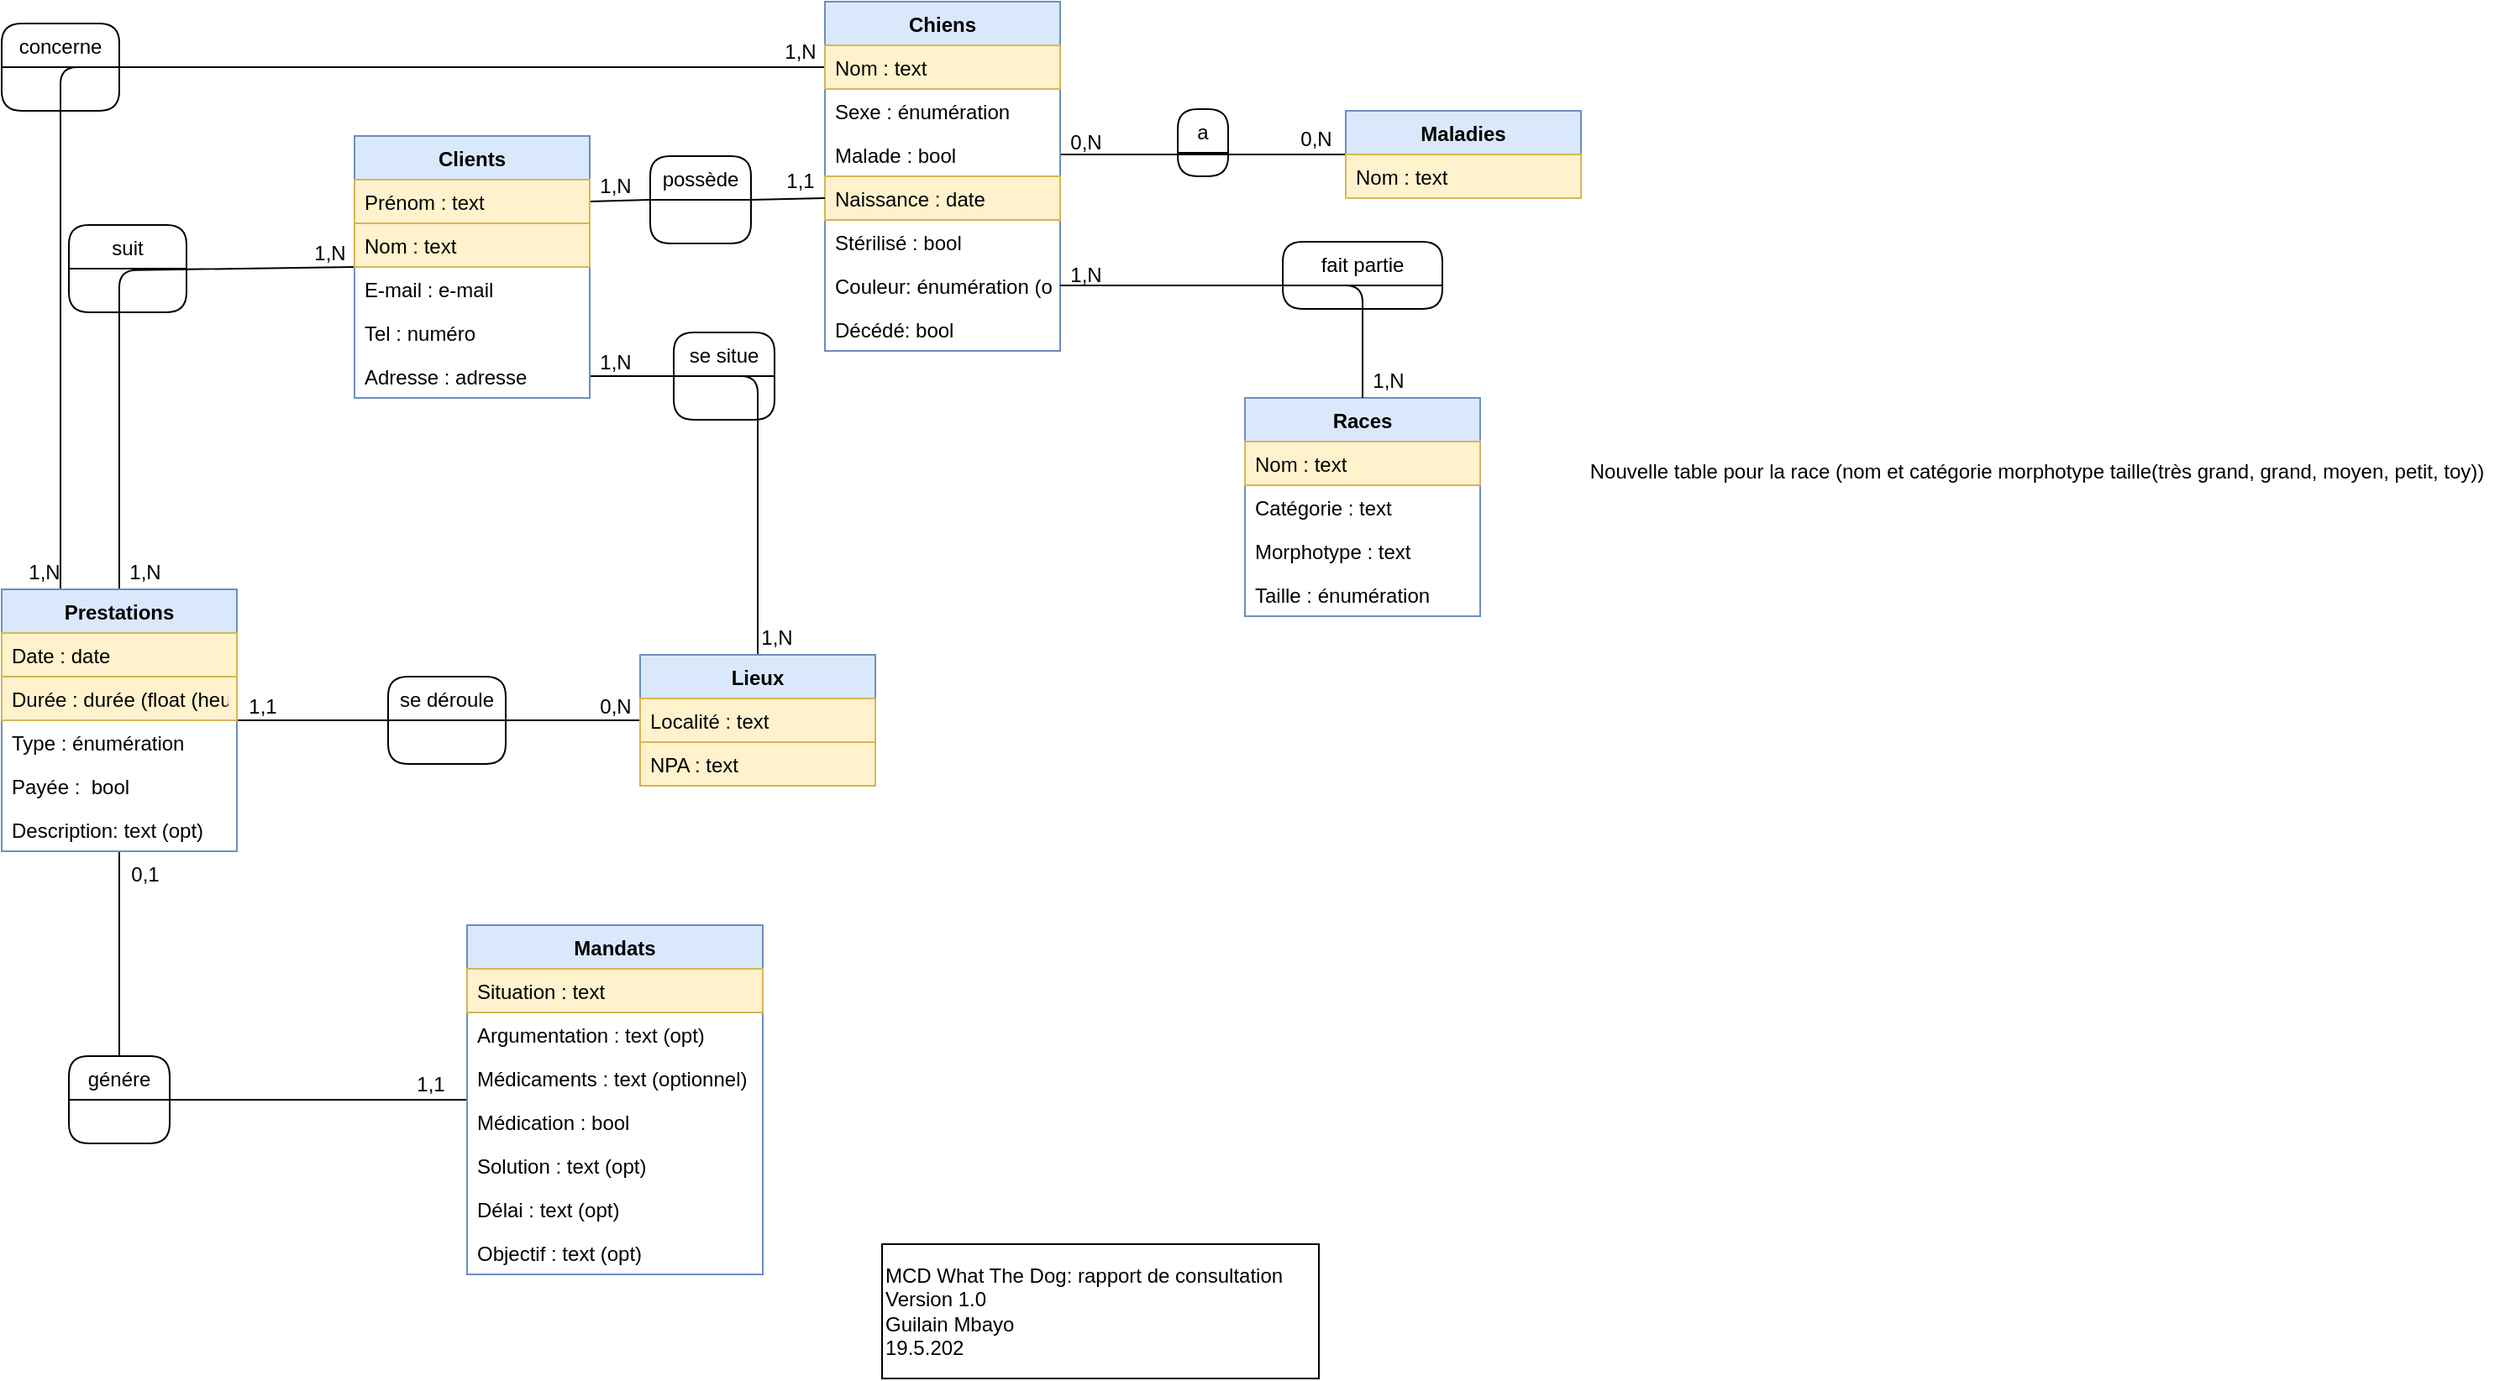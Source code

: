 <mxfile version="13.1.1" type="device"><diagram id="NXXJnl1J6lIFUXcd0n3P" name="Page-1"><mxGraphModel dx="1108" dy="1603" grid="1" gridSize="10" guides="1" tooltips="1" connect="1" arrows="1" fold="1" page="1" pageScale="1" pageWidth="827" pageHeight="1169" math="0" shadow="0"><root><mxCell id="0"/><mxCell id="1" parent="0"/><mxCell id="HFK7hgi59TDewBRpG3BE-43" value="" style="endArrow=none;endFill=0;endSize=12;html=1;exitX=0.5;exitY=0;exitDx=0;exitDy=0;entryX=0;entryY=0.5;entryDx=0;entryDy=0;" parent="1" source="HFK7hgi59TDewBRpG3BE-9" target="HFK7hgi59TDewBRpG3BE-1" edge="1"><mxGeometry width="160" relative="1" as="geometry"><mxPoint x="40" y="160" as="sourcePoint"/><mxPoint x="200" y="160" as="targetPoint"/><Array as="points"><mxPoint x="100" y="100"/></Array></mxGeometry></mxCell><mxCell id="HFK7hgi59TDewBRpG3BE-45" value="" style="endArrow=none;endFill=0;endSize=12;html=1;exitX=1;exitY=0.5;exitDx=0;exitDy=0;entryX=0;entryY=0.5;entryDx=0;entryDy=0;" parent="1" source="HFK7hgi59TDewBRpG3BE-9" target="HFK7hgi59TDewBRpG3BE-13" edge="1"><mxGeometry width="160" relative="1" as="geometry"><mxPoint x="140" y="330" as="sourcePoint"/><mxPoint x="280" y="330" as="targetPoint"/><Array as="points"/></mxGeometry></mxCell><mxCell id="HFK7hgi59TDewBRpG3BE-46" value="" style="endArrow=none;endFill=0;endSize=12;html=1;exitX=0.5;exitY=1;exitDx=0;exitDy=0;entryX=0;entryY=0.5;entryDx=0;entryDy=0;" parent="1" source="HFK7hgi59TDewBRpG3BE-9" target="HFK7hgi59TDewBRpG3BE-17" edge="1"><mxGeometry width="160" relative="1" as="geometry"><mxPoint x="50" y="350" as="sourcePoint"/><mxPoint x="130" y="480" as="targetPoint"/><Array as="points"><mxPoint x="100" y="594"/></Array></mxGeometry></mxCell><mxCell id="HFK7hgi59TDewBRpG3BE-48" value="1,1" style="text;html=1;align=center;verticalAlign=middle;resizable=0;points=[];autosize=1;" parent="1" vertex="1"><mxGeometry x="270" y="575" width="30" height="20" as="geometry"/></mxCell><mxCell id="HFK7hgi59TDewBRpG3BE-49" value="0,1" style="text;html=1;align=center;verticalAlign=middle;resizable=0;points=[];autosize=1;" parent="1" vertex="1"><mxGeometry x="100" y="450" width="30" height="20" as="geometry"/></mxCell><mxCell id="HFK7hgi59TDewBRpG3BE-50" value="1,1" style="text;html=1;align=center;verticalAlign=middle;resizable=0;points=[];autosize=1;" parent="1" vertex="1"><mxGeometry x="170" y="350" width="30" height="20" as="geometry"/></mxCell><mxCell id="HFK7hgi59TDewBRpG3BE-51" value="0,N" style="text;html=1;align=center;verticalAlign=middle;resizable=0;points=[];autosize=1;" parent="1" vertex="1"><mxGeometry x="380" y="350" width="30" height="20" as="geometry"/></mxCell><mxCell id="HFK7hgi59TDewBRpG3BE-52" value="1,N" style="text;html=1;align=center;verticalAlign=middle;resizable=0;points=[];autosize=1;" parent="1" vertex="1"><mxGeometry x="100" y="270" width="30" height="20" as="geometry"/></mxCell><mxCell id="HFK7hgi59TDewBRpG3BE-53" value="1,N" style="text;html=1;align=center;verticalAlign=middle;resizable=0;points=[];autosize=1;" parent="1" vertex="1"><mxGeometry x="210" y="80" width="30" height="20" as="geometry"/></mxCell><mxCell id="HFK7hgi59TDewBRpG3BE-54" value="1,N" style="text;html=1;align=center;verticalAlign=middle;resizable=0;points=[];autosize=1;" parent="1" vertex="1"><mxGeometry x="380" y="40" width="30" height="20" as="geometry"/></mxCell><mxCell id="HFK7hgi59TDewBRpG3BE-66" value="" style="endArrow=none;endFill=0;endSize=12;html=1;entryX=0;entryY=0.5;entryDx=0;entryDy=0;exitX=1;exitY=0.25;exitDx=0;exitDy=0;" parent="1" source="HFK7hgi59TDewBRpG3BE-1" target="HFK7hgi59TDewBRpG3BE-65" edge="1"><mxGeometry width="160" relative="1" as="geometry"><mxPoint x="430" y="10" as="sourcePoint"/><mxPoint x="520" y="95" as="targetPoint"/><Array as="points"/></mxGeometry></mxCell><mxCell id="HFK7hgi59TDewBRpG3BE-67" value="suit" style="swimlane;fontStyle=0;childLayout=stackLayout;horizontal=1;startSize=26;horizontalStack=0;resizeParent=1;resizeParentMax=0;resizeLast=0;collapsible=1;marginBottom=0;rounded=1;" parent="1" vertex="1"><mxGeometry x="70" y="73" width="70" height="52" as="geometry"/></mxCell><mxCell id="HFK7hgi59TDewBRpG3BE-68" value="MCD What The Dog: rapport de consultation&lt;br&gt;Version 1.0&lt;br&gt;Guilain Mbayo&lt;br&gt;19.5.202" style="html=1;rounded=0;align=left;" parent="1" vertex="1"><mxGeometry x="554" y="680" width="260" height="80" as="geometry"/></mxCell><mxCell id="HFK7hgi59TDewBRpG3BE-76" value="" style="endArrow=none;endFill=0;endSize=12;html=1;exitX=1;exitY=0.5;exitDx=0;exitDy=0;entryX=0;entryY=0.5;entryDx=0;entryDy=0;" parent="1" target="HFK7hgi59TDewBRpG3BE-69" edge="1"><mxGeometry width="160" relative="1" as="geometry"><mxPoint x="660" y="31.0" as="sourcePoint"/><mxPoint x="736" y="70" as="targetPoint"/><Array as="points"/></mxGeometry></mxCell><mxCell id="HFK7hgi59TDewBRpG3BE-77" value="0,N" style="text;html=1;align=center;verticalAlign=middle;resizable=0;points=[];autosize=1;" parent="1" vertex="1"><mxGeometry x="660" y="14" width="30" height="20" as="geometry"/></mxCell><mxCell id="HFK7hgi59TDewBRpG3BE-78" value="0,N" style="text;html=1;align=center;verticalAlign=middle;resizable=0;points=[];autosize=1;" parent="1" vertex="1"><mxGeometry x="797" y="12" width="30" height="20" as="geometry"/></mxCell><mxCell id="HFK7hgi59TDewBRpG3BE-87" value="Nouvelle table pour la race (nom et catégorie morphotype taille(très grand, grand, moyen, petit, toy))" style="text;html=1;align=center;verticalAlign=middle;resizable=0;points=[];autosize=1;" parent="1" vertex="1"><mxGeometry x="966" y="210" width="550" height="20" as="geometry"/></mxCell><mxCell id="HFK7hgi59TDewBRpG3BE-92" value="" style="endArrow=none;endFill=0;endSize=12;html=1;exitX=1;exitY=0.5;exitDx=0;exitDy=0;entryX=0.5;entryY=0;entryDx=0;entryDy=0;" parent="1" source="HFK7hgi59TDewBRpG3BE-80" target="HFK7hgi59TDewBRpG3BE-13" edge="1"><mxGeometry width="160" relative="1" as="geometry"><mxPoint x="410" y="230" as="sourcePoint"/><mxPoint x="550" y="126" as="targetPoint"/><Array as="points"><mxPoint x="480" y="163"/></Array></mxGeometry></mxCell><mxCell id="HFK7hgi59TDewBRpG3BE-93" value="se situe" style="swimlane;fontStyle=0;childLayout=stackLayout;horizontal=1;startSize=26;horizontalStack=0;resizeParent=1;resizeParentMax=0;resizeLast=0;collapsible=1;marginBottom=0;rounded=1;" parent="1" vertex="1"><mxGeometry x="430" y="137" width="60" height="52" as="geometry"/></mxCell><mxCell id="HFK7hgi59TDewBRpG3BE-94" value="" style="endArrow=none;endFill=0;endSize=12;html=1;exitX=0.25;exitY=0;exitDx=0;exitDy=0;entryX=0;entryY=0.5;entryDx=0;entryDy=0;" parent="1" source="HFK7hgi59TDewBRpG3BE-9" target="HFK7hgi59TDewBRpG3BE-6" edge="1"><mxGeometry width="160" relative="1" as="geometry"><mxPoint x="45" y="142" as="sourcePoint"/><mxPoint x="185" y="38" as="targetPoint"/><Array as="points"><mxPoint x="65" y="-21"/></Array></mxGeometry></mxCell><mxCell id="HFK7hgi59TDewBRpG3BE-96" value="1,N" style="text;html=1;align=center;verticalAlign=middle;resizable=0;points=[];autosize=1;" parent="1" vertex="1"><mxGeometry x="40" y="270" width="30" height="20" as="geometry"/></mxCell><mxCell id="HFK7hgi59TDewBRpG3BE-97" value="1,N" style="text;html=1;align=center;verticalAlign=middle;resizable=0;points=[];autosize=1;" parent="1" vertex="1"><mxGeometry x="490" y="-40" width="30" height="20" as="geometry"/></mxCell><mxCell id="HFK7hgi59TDewBRpG3BE-17" value="Mandats" style="swimlane;fontStyle=1;childLayout=stackLayout;horizontal=1;startSize=26;horizontalStack=0;resizeParent=1;resizeParentMax=0;resizeLast=0;collapsible=1;marginBottom=0;fillColor=#dae8fc;strokeColor=#6c8ebf;" parent="1" vertex="1"><mxGeometry x="307" y="490" width="176" height="208" as="geometry"/></mxCell><mxCell id="HFK7hgi59TDewBRpG3BE-18" value="Situation : text" style="text;strokeColor=#d6b656;fillColor=#fff2cc;align=left;verticalAlign=top;spacingLeft=4;spacingRight=4;overflow=hidden;rotatable=0;points=[[0,0.5],[1,0.5]];portConstraint=eastwest;" parent="HFK7hgi59TDewBRpG3BE-17" vertex="1"><mxGeometry y="26" width="176" height="26" as="geometry"/></mxCell><mxCell id="HFK7hgi59TDewBRpG3BE-41" value="Argumentation : text (opt)" style="text;align=left;verticalAlign=top;spacingLeft=4;spacingRight=4;overflow=hidden;rotatable=0;points=[[0,0.5],[1,0.5]];portConstraint=eastwest;" parent="HFK7hgi59TDewBRpG3BE-17" vertex="1"><mxGeometry y="52" width="176" height="26" as="geometry"/></mxCell><mxCell id="HFK7hgi59TDewBRpG3BE-40" value="Médicaments : text (optionnel)" style="text;align=left;verticalAlign=top;spacingLeft=4;spacingRight=4;overflow=hidden;rotatable=0;points=[[0,0.5],[1,0.5]];portConstraint=eastwest;" parent="HFK7hgi59TDewBRpG3BE-17" vertex="1"><mxGeometry y="78" width="176" height="26" as="geometry"/></mxCell><mxCell id="HFK7hgi59TDewBRpG3BE-39" value="Médication : bool" style="text;align=left;verticalAlign=top;spacingLeft=4;spacingRight=4;overflow=hidden;rotatable=0;points=[[0,0.5],[1,0.5]];portConstraint=eastwest;" parent="HFK7hgi59TDewBRpG3BE-17" vertex="1"><mxGeometry y="104" width="176" height="26" as="geometry"/></mxCell><mxCell id="HFK7hgi59TDewBRpG3BE-38" value="Solution : text (opt)" style="text;align=left;verticalAlign=top;spacingLeft=4;spacingRight=4;overflow=hidden;rotatable=0;points=[[0,0.5],[1,0.5]];portConstraint=eastwest;" parent="HFK7hgi59TDewBRpG3BE-17" vertex="1"><mxGeometry y="130" width="176" height="26" as="geometry"/></mxCell><mxCell id="HFK7hgi59TDewBRpG3BE-20" value="Délai : text (opt)" style="text;align=left;verticalAlign=top;spacingLeft=4;spacingRight=4;overflow=hidden;rotatable=0;points=[[0,0.5],[1,0.5]];portConstraint=eastwest;" parent="HFK7hgi59TDewBRpG3BE-17" vertex="1"><mxGeometry y="156" width="176" height="26" as="geometry"/></mxCell><mxCell id="HFK7hgi59TDewBRpG3BE-19" value="Objectif : text (opt)" style="text;align=left;verticalAlign=top;spacingLeft=4;spacingRight=4;overflow=hidden;rotatable=0;points=[[0,0.5],[1,0.5]];portConstraint=eastwest;" parent="HFK7hgi59TDewBRpG3BE-17" vertex="1"><mxGeometry y="182" width="176" height="26" as="geometry"/></mxCell><mxCell id="HFK7hgi59TDewBRpG3BE-60" value="génére" style="swimlane;fontStyle=0;childLayout=stackLayout;horizontal=1;startSize=26;horizontalStack=0;resizeParent=1;resizeParentMax=0;resizeLast=0;collapsible=1;marginBottom=0;rounded=1;" parent="1" vertex="1"><mxGeometry x="70" y="568" width="60" height="52" as="geometry"/></mxCell><mxCell id="HFK7hgi59TDewBRpG3BE-9" value="Prestations" style="swimlane;fontStyle=1;childLayout=stackLayout;horizontal=1;startSize=26;horizontalStack=0;resizeParent=1;resizeParentMax=0;resizeLast=0;collapsible=1;marginBottom=0;fillColor=#dae8fc;strokeColor=#6c8ebf;" parent="1" vertex="1"><mxGeometry x="30" y="290" width="140" height="156" as="geometry"/></mxCell><mxCell id="HFK7hgi59TDewBRpG3BE-10" value="Date : date" style="text;strokeColor=#d6b656;fillColor=#fff2cc;align=left;verticalAlign=top;spacingLeft=4;spacingRight=4;overflow=hidden;rotatable=0;points=[[0,0.5],[1,0.5]];portConstraint=eastwest;" parent="HFK7hgi59TDewBRpG3BE-9" vertex="1"><mxGeometry y="26" width="140" height="26" as="geometry"/></mxCell><mxCell id="HFK7hgi59TDewBRpG3BE-11" value="Durée : durée (float (heures))" style="text;strokeColor=#d6b656;fillColor=#fff2cc;align=left;verticalAlign=top;spacingLeft=4;spacingRight=4;overflow=hidden;rotatable=0;points=[[0,0.5],[1,0.5]];portConstraint=eastwest;" parent="HFK7hgi59TDewBRpG3BE-9" vertex="1"><mxGeometry y="52" width="140" height="26" as="geometry"/></mxCell><mxCell id="HFK7hgi59TDewBRpG3BE-81" value="Type : énumération" style="text;align=left;verticalAlign=top;spacingLeft=4;spacingRight=4;overflow=hidden;rotatable=0;points=[[0,0.5],[1,0.5]];portConstraint=eastwest;" parent="HFK7hgi59TDewBRpG3BE-9" vertex="1"><mxGeometry y="78" width="140" height="26" as="geometry"/></mxCell><mxCell id="HFK7hgi59TDewBRpG3BE-82" value="Payée :  bool" style="text;align=left;verticalAlign=top;spacingLeft=4;spacingRight=4;overflow=hidden;rotatable=0;points=[[0,0.5],[1,0.5]];portConstraint=eastwest;" parent="HFK7hgi59TDewBRpG3BE-9" vertex="1"><mxGeometry y="104" width="140" height="26" as="geometry"/></mxCell><mxCell id="HFK7hgi59TDewBRpG3BE-86" value="Description: text (opt)" style="text;align=left;verticalAlign=top;spacingLeft=4;spacingRight=4;overflow=hidden;rotatable=0;points=[[0,0.5],[1,0.5]];portConstraint=eastwest;" parent="HFK7hgi59TDewBRpG3BE-9" vertex="1"><mxGeometry y="130" width="140" height="26" as="geometry"/></mxCell><mxCell id="HFK7hgi59TDewBRpG3BE-13" value="Lieux" style="swimlane;fontStyle=1;childLayout=stackLayout;horizontal=1;startSize=26;horizontalStack=0;resizeParent=1;resizeParentMax=0;resizeLast=0;collapsible=1;marginBottom=0;fillColor=#dae8fc;strokeColor=#6c8ebf;" parent="1" vertex="1"><mxGeometry x="410" y="329" width="140" height="78" as="geometry"/></mxCell><mxCell id="HFK7hgi59TDewBRpG3BE-14" value="Localité : text" style="text;strokeColor=#d6b656;fillColor=#fff2cc;align=left;verticalAlign=top;spacingLeft=4;spacingRight=4;overflow=hidden;rotatable=0;points=[[0,0.5],[1,0.5]];portConstraint=eastwest;" parent="HFK7hgi59TDewBRpG3BE-13" vertex="1"><mxGeometry y="26" width="140" height="26" as="geometry"/></mxCell><mxCell id="HFK7hgi59TDewBRpG3BE-91" value="NPA : text" style="text;strokeColor=#d6b656;fillColor=#fff2cc;align=left;verticalAlign=top;spacingLeft=4;spacingRight=4;overflow=hidden;rotatable=0;points=[[0,0.5],[1,0.5]];portConstraint=eastwest;" parent="HFK7hgi59TDewBRpG3BE-13" vertex="1"><mxGeometry y="52" width="140" height="26" as="geometry"/></mxCell><mxCell id="HFK7hgi59TDewBRpG3BE-64" value="se déroule" style="swimlane;fontStyle=0;childLayout=stackLayout;horizontal=1;startSize=26;horizontalStack=0;resizeParent=1;resizeParentMax=0;resizeLast=0;collapsible=1;marginBottom=0;rounded=1;" parent="1" vertex="1"><mxGeometry x="260" y="342" width="70" height="52" as="geometry"/></mxCell><mxCell id="HFK7hgi59TDewBRpG3BE-1" value="Clients" style="swimlane;fontStyle=1;childLayout=stackLayout;horizontal=1;startSize=26;horizontalStack=0;resizeParent=1;resizeParentMax=0;resizeLast=0;collapsible=1;marginBottom=0;fillColor=#dae8fc;strokeColor=#6c8ebf;" parent="1" vertex="1"><mxGeometry x="240" y="20" width="140" height="156" as="geometry"/></mxCell><mxCell id="HFK7hgi59TDewBRpG3BE-2" value="Prénom : text" style="text;align=left;verticalAlign=top;spacingLeft=4;spacingRight=4;overflow=hidden;rotatable=0;points=[[0,0.5],[1,0.5]];portConstraint=eastwest;fillColor=#fff2cc;strokeColor=#d6b656;" parent="HFK7hgi59TDewBRpG3BE-1" vertex="1"><mxGeometry y="26" width="140" height="26" as="geometry"/></mxCell><mxCell id="HFK7hgi59TDewBRpG3BE-3" value="Nom : text" style="text;align=left;verticalAlign=top;spacingLeft=4;spacingRight=4;overflow=hidden;rotatable=0;points=[[0,0.5],[1,0.5]];portConstraint=eastwest;fillColor=#fff2cc;strokeColor=#d6b656;" parent="HFK7hgi59TDewBRpG3BE-1" vertex="1"><mxGeometry y="52" width="140" height="26" as="geometry"/></mxCell><mxCell id="HFK7hgi59TDewBRpG3BE-4" value="E-mail : e-mail" style="text;strokeColor=none;fillColor=none;align=left;verticalAlign=top;spacingLeft=4;spacingRight=4;overflow=hidden;rotatable=0;points=[[0,0.5],[1,0.5]];portConstraint=eastwest;" parent="HFK7hgi59TDewBRpG3BE-1" vertex="1"><mxGeometry y="78" width="140" height="26" as="geometry"/></mxCell><mxCell id="HFK7hgi59TDewBRpG3BE-21" value="Tel : numéro" style="text;strokeColor=none;fillColor=none;align=left;verticalAlign=top;spacingLeft=4;spacingRight=4;overflow=hidden;rotatable=0;points=[[0,0.5],[1,0.5]];portConstraint=eastwest;" parent="HFK7hgi59TDewBRpG3BE-1" vertex="1"><mxGeometry y="104" width="140" height="26" as="geometry"/></mxCell><mxCell id="HFK7hgi59TDewBRpG3BE-80" value="Adresse : adresse" style="text;strokeColor=none;fillColor=none;align=left;verticalAlign=top;spacingLeft=4;spacingRight=4;overflow=hidden;rotatable=0;points=[[0,0.5],[1,0.5]];portConstraint=eastwest;" parent="HFK7hgi59TDewBRpG3BE-1" vertex="1"><mxGeometry y="130" width="140" height="26" as="geometry"/></mxCell><mxCell id="HFK7hgi59TDewBRpG3BE-65" value="possède" style="swimlane;fontStyle=0;childLayout=stackLayout;horizontal=1;startSize=26;horizontalStack=0;resizeParent=1;resizeParentMax=0;resizeLast=0;collapsible=1;marginBottom=0;rounded=1;" parent="1" vertex="1"><mxGeometry x="416" y="32" width="60" height="52" as="geometry"/></mxCell><mxCell id="HFK7hgi59TDewBRpG3BE-5" value="Chiens" style="swimlane;fontStyle=1;childLayout=stackLayout;horizontal=1;startSize=26;horizontalStack=0;resizeParent=1;resizeParentMax=0;resizeLast=0;collapsible=1;marginBottom=0;fillColor=#dae8fc;strokeColor=#6c8ebf;" parent="1" vertex="1"><mxGeometry x="520" y="-60" width="140" height="208" as="geometry"/></mxCell><mxCell id="HFK7hgi59TDewBRpG3BE-6" value="Nom : text" style="text;strokeColor=#d6b656;fillColor=#fff2cc;align=left;verticalAlign=top;spacingLeft=4;spacingRight=4;overflow=hidden;rotatable=0;points=[[0,0.5],[1,0.5]];portConstraint=eastwest;" parent="HFK7hgi59TDewBRpG3BE-5" vertex="1"><mxGeometry y="26" width="140" height="26" as="geometry"/></mxCell><mxCell id="HFK7hgi59TDewBRpG3BE-8" value="Sexe : énumération" style="text;strokeColor=none;fillColor=none;align=left;verticalAlign=top;spacingLeft=4;spacingRight=4;overflow=hidden;rotatable=0;points=[[0,0.5],[1,0.5]];portConstraint=eastwest;" parent="HFK7hgi59TDewBRpG3BE-5" vertex="1"><mxGeometry y="52" width="140" height="26" as="geometry"/></mxCell><mxCell id="HFK7hgi59TDewBRpG3BE-22" value="Malade : bool" style="text;strokeColor=none;fillColor=none;align=left;verticalAlign=top;spacingLeft=4;spacingRight=4;overflow=hidden;rotatable=0;points=[[0,0.5],[1,0.5]];portConstraint=eastwest;" parent="HFK7hgi59TDewBRpG3BE-5" vertex="1"><mxGeometry y="78" width="140" height="26" as="geometry"/></mxCell><mxCell id="HFK7hgi59TDewBRpG3BE-28" value="Naissance : date" style="text;strokeColor=#d6b656;fillColor=#fff2cc;align=left;verticalAlign=top;spacingLeft=4;spacingRight=4;overflow=hidden;rotatable=0;points=[[0,0.5],[1,0.5]];portConstraint=eastwest;" parent="HFK7hgi59TDewBRpG3BE-5" vertex="1"><mxGeometry y="104" width="140" height="26" as="geometry"/></mxCell><mxCell id="HFK7hgi59TDewBRpG3BE-29" value="Stérilisé : bool" style="text;strokeColor=none;fillColor=none;align=left;verticalAlign=top;spacingLeft=4;spacingRight=4;overflow=hidden;rotatable=0;points=[[0,0.5],[1,0.5]];portConstraint=eastwest;" parent="HFK7hgi59TDewBRpG3BE-5" vertex="1"><mxGeometry y="130" width="140" height="26" as="geometry"/></mxCell><mxCell id="HFK7hgi59TDewBRpG3BE-88" value="Couleur: énumération (opt)" style="text;strokeColor=none;fillColor=none;align=left;verticalAlign=top;spacingLeft=4;spacingRight=4;overflow=hidden;rotatable=0;points=[[0,0.5],[1,0.5]];portConstraint=eastwest;" parent="HFK7hgi59TDewBRpG3BE-5" vertex="1"><mxGeometry y="156" width="140" height="26" as="geometry"/></mxCell><mxCell id="HFK7hgi59TDewBRpG3BE-90" value="Décédé: bool " style="text;strokeColor=none;fillColor=none;align=left;verticalAlign=top;spacingLeft=4;spacingRight=4;overflow=hidden;rotatable=0;points=[[0,0.5],[1,0.5]];portConstraint=eastwest;" parent="HFK7hgi59TDewBRpG3BE-5" vertex="1"><mxGeometry y="182" width="140" height="26" as="geometry"/></mxCell><mxCell id="HFK7hgi59TDewBRpG3BE-55" value="1,1" style="text;html=1;align=center;verticalAlign=middle;resizable=0;points=[];autosize=1;" parent="1" vertex="1"><mxGeometry x="490" y="37" width="30" height="20" as="geometry"/></mxCell><mxCell id="HFK7hgi59TDewBRpG3BE-98" value="" style="endArrow=none;endFill=0;endSize=12;html=1;exitX=1;exitY=0.5;exitDx=0;exitDy=0;entryX=0;entryY=0.5;entryDx=0;entryDy=0;" parent="1" source="HFK7hgi59TDewBRpG3BE-65" target="HFK7hgi59TDewBRpG3BE-28" edge="1"><mxGeometry width="160" relative="1" as="geometry"><mxPoint x="476" y="58.0" as="sourcePoint"/><mxPoint x="500" y="90" as="targetPoint"/><Array as="points"/></mxGeometry></mxCell><mxCell id="HFK7hgi59TDewBRpG3BE-95" value="concerne" style="swimlane;fontStyle=0;childLayout=stackLayout;horizontal=1;startSize=26;horizontalStack=0;resizeParent=1;resizeParentMax=0;resizeLast=0;collapsible=1;marginBottom=0;rounded=1;" parent="1" vertex="1"><mxGeometry x="30" y="-47" width="70" height="52" as="geometry"/></mxCell><mxCell id="HFK7hgi59TDewBRpG3BE-69" value="Maladies" style="swimlane;fontStyle=1;childLayout=stackLayout;horizontal=1;startSize=26;horizontalStack=0;resizeParent=1;resizeParentMax=0;resizeLast=0;collapsible=1;marginBottom=0;fillColor=#dae8fc;strokeColor=#6c8ebf;" parent="1" vertex="1"><mxGeometry x="830" y="5" width="140" height="52" as="geometry"/></mxCell><mxCell id="HFK7hgi59TDewBRpG3BE-70" value="Nom : text" style="text;strokeColor=#d6b656;fillColor=#fff2cc;align=left;verticalAlign=top;spacingLeft=4;spacingRight=4;overflow=hidden;rotatable=0;points=[[0,0.5],[1,0.5]];portConstraint=eastwest;" parent="HFK7hgi59TDewBRpG3BE-69" vertex="1"><mxGeometry y="26" width="140" height="26" as="geometry"/></mxCell><mxCell id="HFK7hgi59TDewBRpG3BE-79" value="a" style="swimlane;fontStyle=0;childLayout=stackLayout;horizontal=1;startSize=26;horizontalStack=0;resizeParent=1;resizeParentMax=0;resizeLast=0;collapsible=1;marginBottom=0;rounded=1;" parent="1" vertex="1"><mxGeometry x="730" y="4" width="30" height="40" as="geometry"/></mxCell><mxCell id="HFK7hgi59TDewBRpG3BE-103" value="Races" style="swimlane;fontStyle=1;childLayout=stackLayout;horizontal=1;startSize=26;horizontalStack=0;resizeParent=1;resizeParentMax=0;resizeLast=0;collapsible=1;marginBottom=0;fillColor=#dae8fc;strokeColor=#6c8ebf;" parent="1" vertex="1"><mxGeometry x="770" y="176" width="140" height="130" as="geometry"/></mxCell><mxCell id="HFK7hgi59TDewBRpG3BE-104" value="Nom : text" style="text;strokeColor=#d6b656;fillColor=#fff2cc;align=left;verticalAlign=top;spacingLeft=4;spacingRight=4;overflow=hidden;rotatable=0;points=[[0,0.5],[1,0.5]];portConstraint=eastwest;" parent="HFK7hgi59TDewBRpG3BE-103" vertex="1"><mxGeometry y="26" width="140" height="26" as="geometry"/></mxCell><mxCell id="HFK7hgi59TDewBRpG3BE-105" value="Catégorie : text" style="text;align=left;verticalAlign=top;spacingLeft=4;spacingRight=4;overflow=hidden;rotatable=0;points=[[0,0.5],[1,0.5]];portConstraint=eastwest;" parent="HFK7hgi59TDewBRpG3BE-103" vertex="1"><mxGeometry y="52" width="140" height="26" as="geometry"/></mxCell><mxCell id="HFK7hgi59TDewBRpG3BE-106" value="Morphotype : text" style="text;align=left;verticalAlign=top;spacingLeft=4;spacingRight=4;overflow=hidden;rotatable=0;points=[[0,0.5],[1,0.5]];portConstraint=eastwest;" parent="HFK7hgi59TDewBRpG3BE-103" vertex="1"><mxGeometry y="78" width="140" height="26" as="geometry"/></mxCell><mxCell id="HFK7hgi59TDewBRpG3BE-107" value="Taille : énumération" style="text;align=left;verticalAlign=top;spacingLeft=4;spacingRight=4;overflow=hidden;rotatable=0;points=[[0,0.5],[1,0.5]];portConstraint=eastwest;" parent="HFK7hgi59TDewBRpG3BE-103" vertex="1"><mxGeometry y="104" width="140" height="26" as="geometry"/></mxCell><mxCell id="HFK7hgi59TDewBRpG3BE-108" value="" style="endArrow=none;endFill=0;endSize=12;html=1;entryX=0.5;entryY=0;entryDx=0;entryDy=0;exitX=1;exitY=0.5;exitDx=0;exitDy=0;" parent="1" target="HFK7hgi59TDewBRpG3BE-103" edge="1"><mxGeometry width="160" relative="1" as="geometry"><mxPoint x="660" y="109.0" as="sourcePoint"/><mxPoint x="900" y="125.0" as="targetPoint"/><Array as="points"><mxPoint x="840" y="109"/></Array></mxGeometry></mxCell><mxCell id="HFK7hgi59TDewBRpG3BE-109" value="fait partie" style="swimlane;fontStyle=0;childLayout=stackLayout;horizontal=1;startSize=26;horizontalStack=0;resizeParent=1;resizeParentMax=0;resizeLast=0;collapsible=1;marginBottom=0;rounded=1;" parent="1" vertex="1"><mxGeometry x="792.5" y="83" width="95" height="40" as="geometry"><mxRectangle x="825" y="83" width="40" height="26" as="alternateBounds"/></mxGeometry></mxCell><mxCell id="HFK7hgi59TDewBRpG3BE-111" value="1,N" style="text;html=1;align=center;verticalAlign=middle;resizable=0;points=[];autosize=1;" parent="1" vertex="1"><mxGeometry x="380" y="145" width="30" height="20" as="geometry"/></mxCell><mxCell id="HFK7hgi59TDewBRpG3BE-112" value="1,N" style="text;html=1;align=center;verticalAlign=middle;resizable=0;points=[];autosize=1;" parent="1" vertex="1"><mxGeometry x="476" y="309" width="30" height="20" as="geometry"/></mxCell><mxCell id="HFK7hgi59TDewBRpG3BE-113" value="1,N" style="text;html=1;align=center;verticalAlign=middle;resizable=0;points=[];autosize=1;" parent="1" vertex="1"><mxGeometry x="840" y="156" width="30" height="20" as="geometry"/></mxCell><mxCell id="HFK7hgi59TDewBRpG3BE-114" value="1,N" style="text;html=1;align=center;verticalAlign=middle;resizable=0;points=[];autosize=1;" parent="1" vertex="1"><mxGeometry x="660" y="93" width="30" height="20" as="geometry"/></mxCell></root></mxGraphModel></diagram></mxfile>